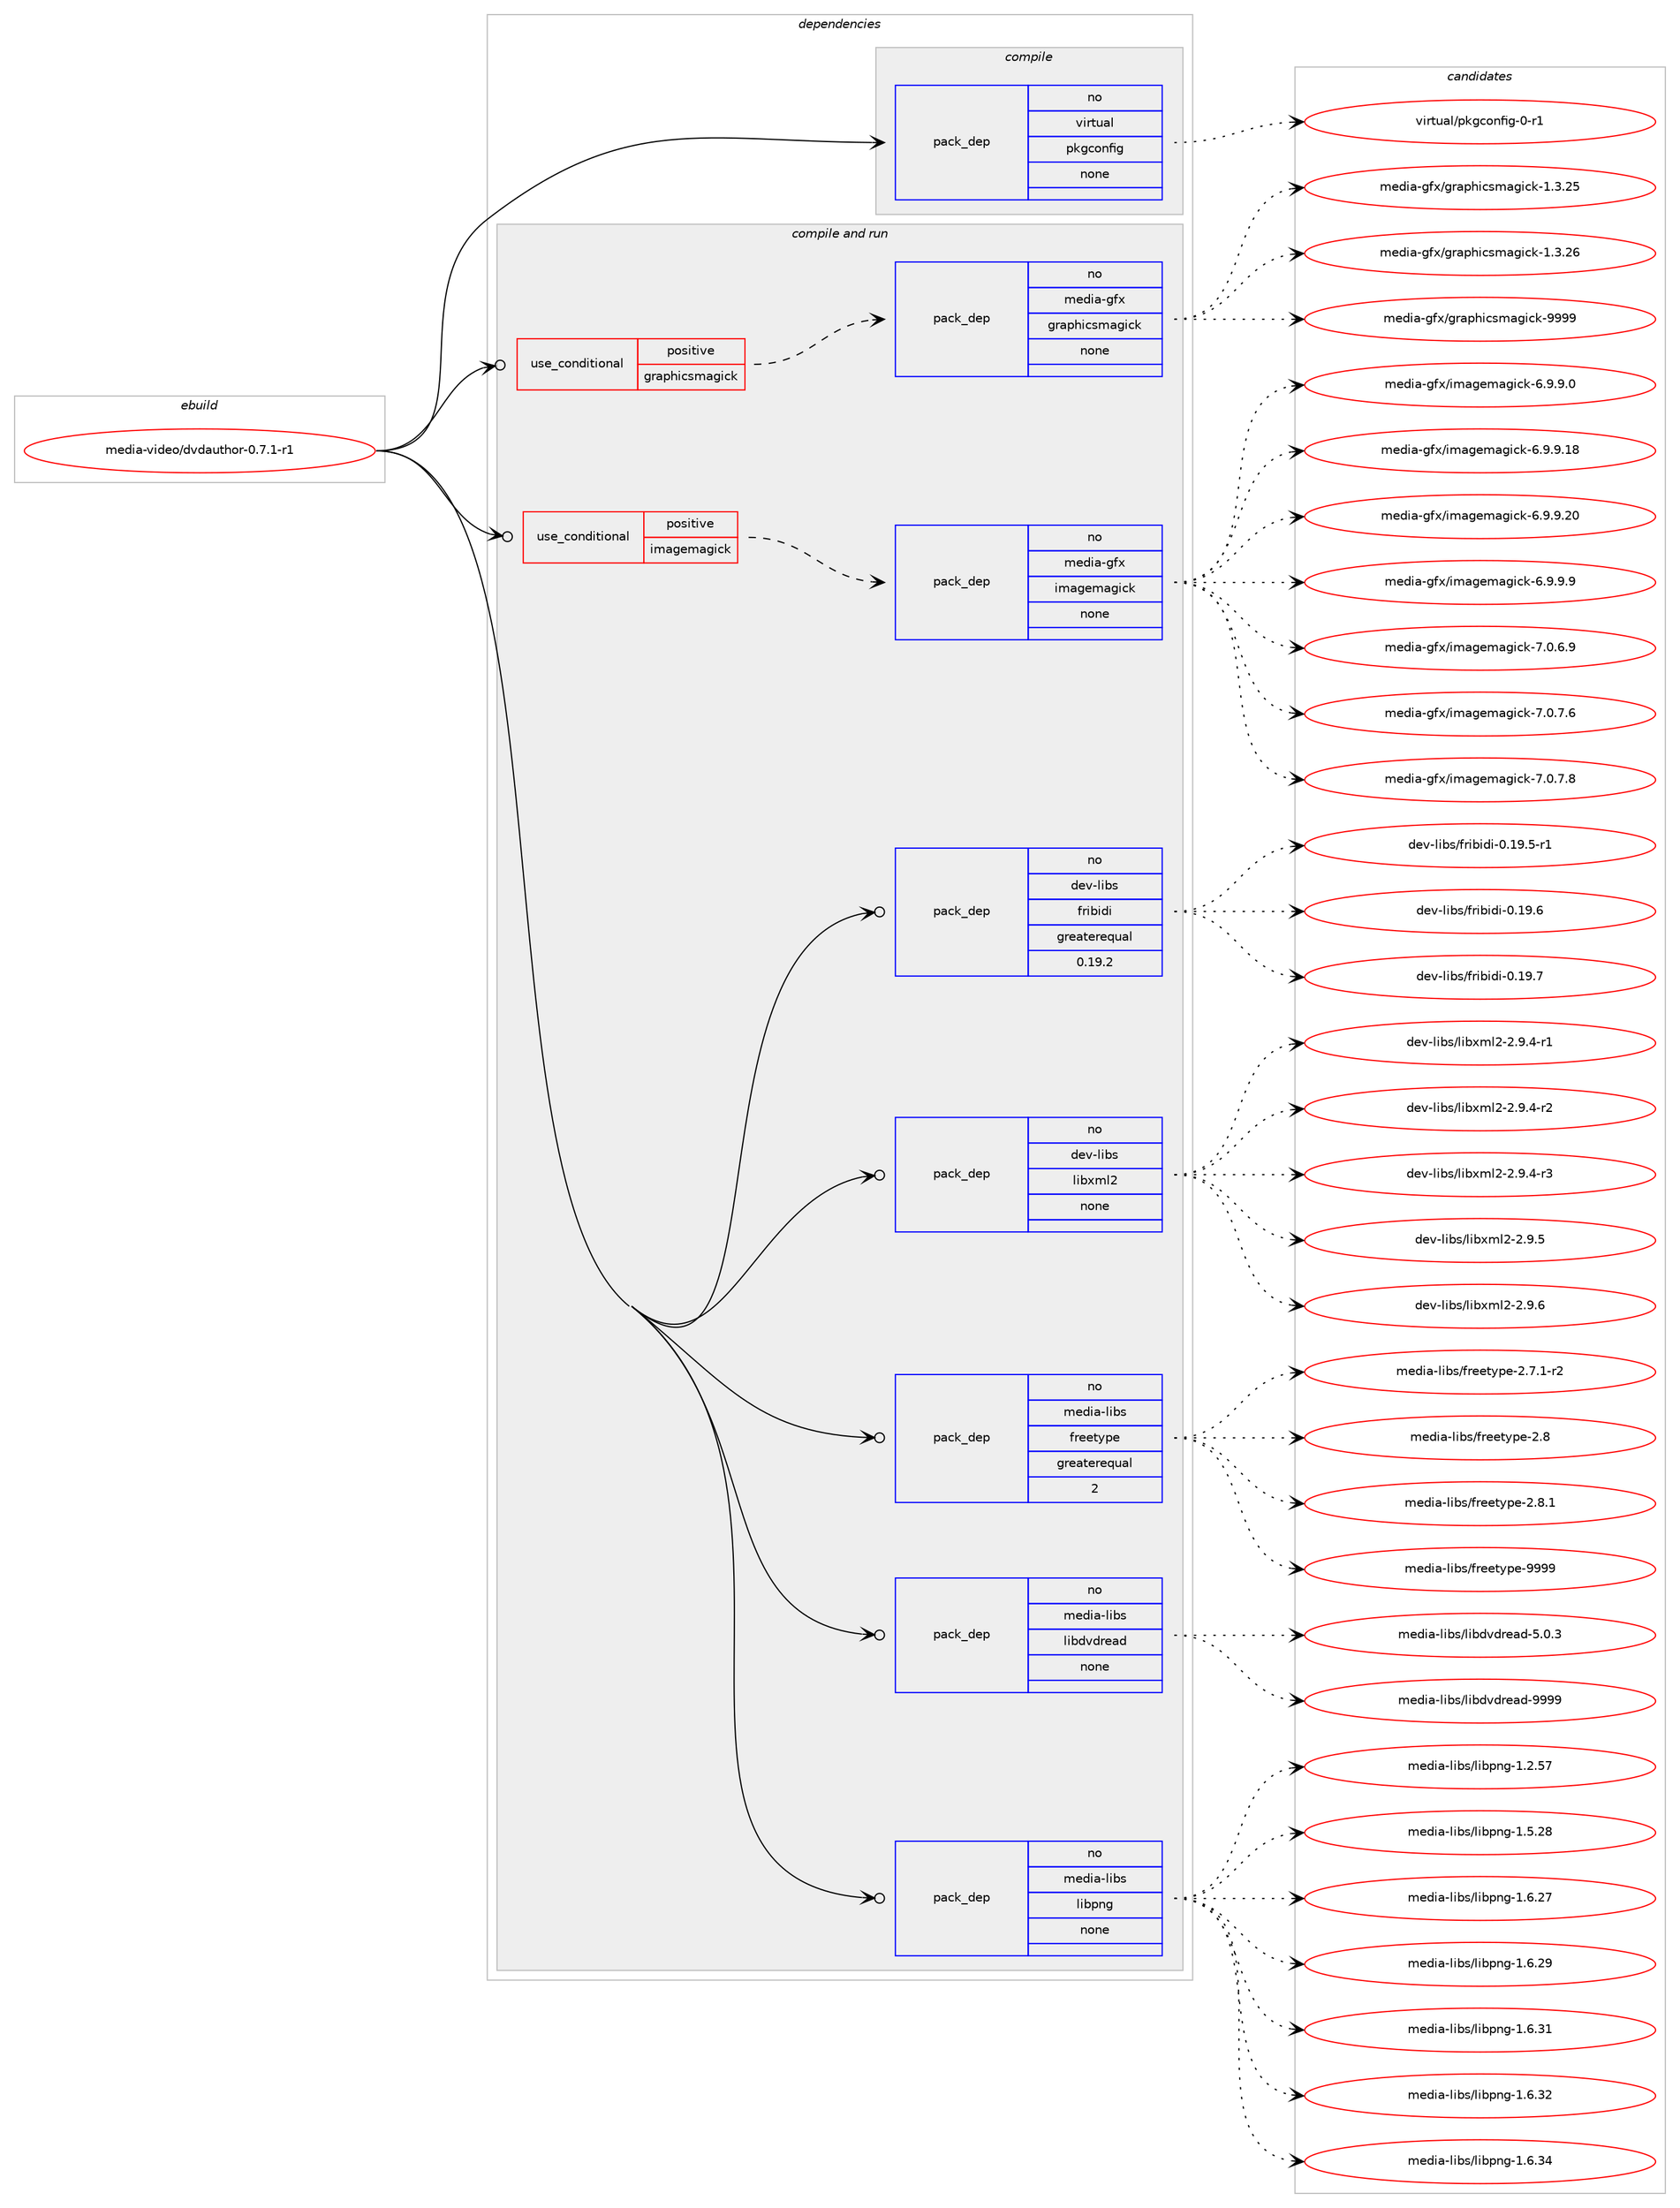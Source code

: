 digraph prolog {

# *************
# Graph options
# *************

newrank=true;
concentrate=true;
compound=true;
graph [rankdir=LR,fontname=Helvetica,fontsize=10,ranksep=1.5];#, ranksep=2.5, nodesep=0.2];
edge  [arrowhead=vee];
node  [fontname=Helvetica,fontsize=10];

# **********
# The ebuild
# **********

subgraph cluster_leftcol {
color=gray;
rank=same;
label=<<i>ebuild</i>>;
id [label="media-video/dvdauthor-0.7.1-r1", color=red, width=4, href="../media-video/dvdauthor-0.7.1-r1.svg"];
}

# ****************
# The dependencies
# ****************

subgraph cluster_midcol {
color=gray;
label=<<i>dependencies</i>>;
subgraph cluster_compile {
fillcolor="#eeeeee";
style=filled;
label=<<i>compile</i>>;
subgraph pack288353 {
dependency390312 [label=<<TABLE BORDER="0" CELLBORDER="1" CELLSPACING="0" CELLPADDING="4" WIDTH="220"><TR><TD ROWSPAN="6" CELLPADDING="30">pack_dep</TD></TR><TR><TD WIDTH="110">no</TD></TR><TR><TD>virtual</TD></TR><TR><TD>pkgconfig</TD></TR><TR><TD>none</TD></TR><TR><TD></TD></TR></TABLE>>, shape=none, color=blue];
}
id:e -> dependency390312:w [weight=20,style="solid",arrowhead="vee"];
}
subgraph cluster_compileandrun {
fillcolor="#eeeeee";
style=filled;
label=<<i>compile and run</i>>;
subgraph cond95609 {
dependency390313 [label=<<TABLE BORDER="0" CELLBORDER="1" CELLSPACING="0" CELLPADDING="4"><TR><TD ROWSPAN="3" CELLPADDING="10">use_conditional</TD></TR><TR><TD>positive</TD></TR><TR><TD>graphicsmagick</TD></TR></TABLE>>, shape=none, color=red];
subgraph pack288354 {
dependency390314 [label=<<TABLE BORDER="0" CELLBORDER="1" CELLSPACING="0" CELLPADDING="4" WIDTH="220"><TR><TD ROWSPAN="6" CELLPADDING="30">pack_dep</TD></TR><TR><TD WIDTH="110">no</TD></TR><TR><TD>media-gfx</TD></TR><TR><TD>graphicsmagick</TD></TR><TR><TD>none</TD></TR><TR><TD></TD></TR></TABLE>>, shape=none, color=blue];
}
dependency390313:e -> dependency390314:w [weight=20,style="dashed",arrowhead="vee"];
}
id:e -> dependency390313:w [weight=20,style="solid",arrowhead="odotvee"];
subgraph cond95610 {
dependency390315 [label=<<TABLE BORDER="0" CELLBORDER="1" CELLSPACING="0" CELLPADDING="4"><TR><TD ROWSPAN="3" CELLPADDING="10">use_conditional</TD></TR><TR><TD>positive</TD></TR><TR><TD>imagemagick</TD></TR></TABLE>>, shape=none, color=red];
subgraph pack288355 {
dependency390316 [label=<<TABLE BORDER="0" CELLBORDER="1" CELLSPACING="0" CELLPADDING="4" WIDTH="220"><TR><TD ROWSPAN="6" CELLPADDING="30">pack_dep</TD></TR><TR><TD WIDTH="110">no</TD></TR><TR><TD>media-gfx</TD></TR><TR><TD>imagemagick</TD></TR><TR><TD>none</TD></TR><TR><TD></TD></TR></TABLE>>, shape=none, color=blue];
}
dependency390315:e -> dependency390316:w [weight=20,style="dashed",arrowhead="vee"];
}
id:e -> dependency390315:w [weight=20,style="solid",arrowhead="odotvee"];
subgraph pack288356 {
dependency390317 [label=<<TABLE BORDER="0" CELLBORDER="1" CELLSPACING="0" CELLPADDING="4" WIDTH="220"><TR><TD ROWSPAN="6" CELLPADDING="30">pack_dep</TD></TR><TR><TD WIDTH="110">no</TD></TR><TR><TD>dev-libs</TD></TR><TR><TD>fribidi</TD></TR><TR><TD>greaterequal</TD></TR><TR><TD>0.19.2</TD></TR></TABLE>>, shape=none, color=blue];
}
id:e -> dependency390317:w [weight=20,style="solid",arrowhead="odotvee"];
subgraph pack288357 {
dependency390318 [label=<<TABLE BORDER="0" CELLBORDER="1" CELLSPACING="0" CELLPADDING="4" WIDTH="220"><TR><TD ROWSPAN="6" CELLPADDING="30">pack_dep</TD></TR><TR><TD WIDTH="110">no</TD></TR><TR><TD>dev-libs</TD></TR><TR><TD>libxml2</TD></TR><TR><TD>none</TD></TR><TR><TD></TD></TR></TABLE>>, shape=none, color=blue];
}
id:e -> dependency390318:w [weight=20,style="solid",arrowhead="odotvee"];
subgraph pack288358 {
dependency390319 [label=<<TABLE BORDER="0" CELLBORDER="1" CELLSPACING="0" CELLPADDING="4" WIDTH="220"><TR><TD ROWSPAN="6" CELLPADDING="30">pack_dep</TD></TR><TR><TD WIDTH="110">no</TD></TR><TR><TD>media-libs</TD></TR><TR><TD>freetype</TD></TR><TR><TD>greaterequal</TD></TR><TR><TD>2</TD></TR></TABLE>>, shape=none, color=blue];
}
id:e -> dependency390319:w [weight=20,style="solid",arrowhead="odotvee"];
subgraph pack288359 {
dependency390320 [label=<<TABLE BORDER="0" CELLBORDER="1" CELLSPACING="0" CELLPADDING="4" WIDTH="220"><TR><TD ROWSPAN="6" CELLPADDING="30">pack_dep</TD></TR><TR><TD WIDTH="110">no</TD></TR><TR><TD>media-libs</TD></TR><TR><TD>libdvdread</TD></TR><TR><TD>none</TD></TR><TR><TD></TD></TR></TABLE>>, shape=none, color=blue];
}
id:e -> dependency390320:w [weight=20,style="solid",arrowhead="odotvee"];
subgraph pack288360 {
dependency390321 [label=<<TABLE BORDER="0" CELLBORDER="1" CELLSPACING="0" CELLPADDING="4" WIDTH="220"><TR><TD ROWSPAN="6" CELLPADDING="30">pack_dep</TD></TR><TR><TD WIDTH="110">no</TD></TR><TR><TD>media-libs</TD></TR><TR><TD>libpng</TD></TR><TR><TD>none</TD></TR><TR><TD></TD></TR></TABLE>>, shape=none, color=blue];
}
id:e -> dependency390321:w [weight=20,style="solid",arrowhead="odotvee"];
}
subgraph cluster_run {
fillcolor="#eeeeee";
style=filled;
label=<<i>run</i>>;
}
}

# **************
# The candidates
# **************

subgraph cluster_choices {
rank=same;
color=gray;
label=<<i>candidates</i>>;

subgraph choice288353 {
color=black;
nodesep=1;
choice11810511411611797108471121071039911111010210510345484511449 [label="virtual/pkgconfig-0-r1", color=red, width=4,href="../virtual/pkgconfig-0-r1.svg"];
dependency390312:e -> choice11810511411611797108471121071039911111010210510345484511449:w [style=dotted,weight="100"];
}
subgraph choice288354 {
color=black;
nodesep=1;
choice1091011001059745103102120471031149711210410599115109971031059910745494651465053 [label="media-gfx/graphicsmagick-1.3.25", color=red, width=4,href="../media-gfx/graphicsmagick-1.3.25.svg"];
choice1091011001059745103102120471031149711210410599115109971031059910745494651465054 [label="media-gfx/graphicsmagick-1.3.26", color=red, width=4,href="../media-gfx/graphicsmagick-1.3.26.svg"];
choice109101100105974510310212047103114971121041059911510997103105991074557575757 [label="media-gfx/graphicsmagick-9999", color=red, width=4,href="../media-gfx/graphicsmagick-9999.svg"];
dependency390314:e -> choice1091011001059745103102120471031149711210410599115109971031059910745494651465053:w [style=dotted,weight="100"];
dependency390314:e -> choice1091011001059745103102120471031149711210410599115109971031059910745494651465054:w [style=dotted,weight="100"];
dependency390314:e -> choice109101100105974510310212047103114971121041059911510997103105991074557575757:w [style=dotted,weight="100"];
}
subgraph choice288355 {
color=black;
nodesep=1;
choice1091011001059745103102120471051099710310110997103105991074554465746574648 [label="media-gfx/imagemagick-6.9.9.0", color=red, width=4,href="../media-gfx/imagemagick-6.9.9.0.svg"];
choice109101100105974510310212047105109971031011099710310599107455446574657464956 [label="media-gfx/imagemagick-6.9.9.18", color=red, width=4,href="../media-gfx/imagemagick-6.9.9.18.svg"];
choice109101100105974510310212047105109971031011099710310599107455446574657465048 [label="media-gfx/imagemagick-6.9.9.20", color=red, width=4,href="../media-gfx/imagemagick-6.9.9.20.svg"];
choice1091011001059745103102120471051099710310110997103105991074554465746574657 [label="media-gfx/imagemagick-6.9.9.9", color=red, width=4,href="../media-gfx/imagemagick-6.9.9.9.svg"];
choice1091011001059745103102120471051099710310110997103105991074555464846544657 [label="media-gfx/imagemagick-7.0.6.9", color=red, width=4,href="../media-gfx/imagemagick-7.0.6.9.svg"];
choice1091011001059745103102120471051099710310110997103105991074555464846554654 [label="media-gfx/imagemagick-7.0.7.6", color=red, width=4,href="../media-gfx/imagemagick-7.0.7.6.svg"];
choice1091011001059745103102120471051099710310110997103105991074555464846554656 [label="media-gfx/imagemagick-7.0.7.8", color=red, width=4,href="../media-gfx/imagemagick-7.0.7.8.svg"];
dependency390316:e -> choice1091011001059745103102120471051099710310110997103105991074554465746574648:w [style=dotted,weight="100"];
dependency390316:e -> choice109101100105974510310212047105109971031011099710310599107455446574657464956:w [style=dotted,weight="100"];
dependency390316:e -> choice109101100105974510310212047105109971031011099710310599107455446574657465048:w [style=dotted,weight="100"];
dependency390316:e -> choice1091011001059745103102120471051099710310110997103105991074554465746574657:w [style=dotted,weight="100"];
dependency390316:e -> choice1091011001059745103102120471051099710310110997103105991074555464846544657:w [style=dotted,weight="100"];
dependency390316:e -> choice1091011001059745103102120471051099710310110997103105991074555464846554654:w [style=dotted,weight="100"];
dependency390316:e -> choice1091011001059745103102120471051099710310110997103105991074555464846554656:w [style=dotted,weight="100"];
}
subgraph choice288356 {
color=black;
nodesep=1;
choice10010111845108105981154710211410598105100105454846495746534511449 [label="dev-libs/fribidi-0.19.5-r1", color=red, width=4,href="../dev-libs/fribidi-0.19.5-r1.svg"];
choice1001011184510810598115471021141059810510010545484649574654 [label="dev-libs/fribidi-0.19.6", color=red, width=4,href="../dev-libs/fribidi-0.19.6.svg"];
choice1001011184510810598115471021141059810510010545484649574655 [label="dev-libs/fribidi-0.19.7", color=red, width=4,href="../dev-libs/fribidi-0.19.7.svg"];
dependency390317:e -> choice10010111845108105981154710211410598105100105454846495746534511449:w [style=dotted,weight="100"];
dependency390317:e -> choice1001011184510810598115471021141059810510010545484649574654:w [style=dotted,weight="100"];
dependency390317:e -> choice1001011184510810598115471021141059810510010545484649574655:w [style=dotted,weight="100"];
}
subgraph choice288357 {
color=black;
nodesep=1;
choice10010111845108105981154710810598120109108504550465746524511449 [label="dev-libs/libxml2-2.9.4-r1", color=red, width=4,href="../dev-libs/libxml2-2.9.4-r1.svg"];
choice10010111845108105981154710810598120109108504550465746524511450 [label="dev-libs/libxml2-2.9.4-r2", color=red, width=4,href="../dev-libs/libxml2-2.9.4-r2.svg"];
choice10010111845108105981154710810598120109108504550465746524511451 [label="dev-libs/libxml2-2.9.4-r3", color=red, width=4,href="../dev-libs/libxml2-2.9.4-r3.svg"];
choice1001011184510810598115471081059812010910850455046574653 [label="dev-libs/libxml2-2.9.5", color=red, width=4,href="../dev-libs/libxml2-2.9.5.svg"];
choice1001011184510810598115471081059812010910850455046574654 [label="dev-libs/libxml2-2.9.6", color=red, width=4,href="../dev-libs/libxml2-2.9.6.svg"];
dependency390318:e -> choice10010111845108105981154710810598120109108504550465746524511449:w [style=dotted,weight="100"];
dependency390318:e -> choice10010111845108105981154710810598120109108504550465746524511450:w [style=dotted,weight="100"];
dependency390318:e -> choice10010111845108105981154710810598120109108504550465746524511451:w [style=dotted,weight="100"];
dependency390318:e -> choice1001011184510810598115471081059812010910850455046574653:w [style=dotted,weight="100"];
dependency390318:e -> choice1001011184510810598115471081059812010910850455046574654:w [style=dotted,weight="100"];
}
subgraph choice288358 {
color=black;
nodesep=1;
choice109101100105974510810598115471021141011011161211121014550465546494511450 [label="media-libs/freetype-2.7.1-r2", color=red, width=4,href="../media-libs/freetype-2.7.1-r2.svg"];
choice1091011001059745108105981154710211410110111612111210145504656 [label="media-libs/freetype-2.8", color=red, width=4,href="../media-libs/freetype-2.8.svg"];
choice10910110010597451081059811547102114101101116121112101455046564649 [label="media-libs/freetype-2.8.1", color=red, width=4,href="../media-libs/freetype-2.8.1.svg"];
choice109101100105974510810598115471021141011011161211121014557575757 [label="media-libs/freetype-9999", color=red, width=4,href="../media-libs/freetype-9999.svg"];
dependency390319:e -> choice109101100105974510810598115471021141011011161211121014550465546494511450:w [style=dotted,weight="100"];
dependency390319:e -> choice1091011001059745108105981154710211410110111612111210145504656:w [style=dotted,weight="100"];
dependency390319:e -> choice10910110010597451081059811547102114101101116121112101455046564649:w [style=dotted,weight="100"];
dependency390319:e -> choice109101100105974510810598115471021141011011161211121014557575757:w [style=dotted,weight="100"];
}
subgraph choice288359 {
color=black;
nodesep=1;
choice109101100105974510810598115471081059810011810011410197100455346484651 [label="media-libs/libdvdread-5.0.3", color=red, width=4,href="../media-libs/libdvdread-5.0.3.svg"];
choice1091011001059745108105981154710810598100118100114101971004557575757 [label="media-libs/libdvdread-9999", color=red, width=4,href="../media-libs/libdvdread-9999.svg"];
dependency390320:e -> choice109101100105974510810598115471081059810011810011410197100455346484651:w [style=dotted,weight="100"];
dependency390320:e -> choice1091011001059745108105981154710810598100118100114101971004557575757:w [style=dotted,weight="100"];
}
subgraph choice288360 {
color=black;
nodesep=1;
choice109101100105974510810598115471081059811211010345494650465355 [label="media-libs/libpng-1.2.57", color=red, width=4,href="../media-libs/libpng-1.2.57.svg"];
choice109101100105974510810598115471081059811211010345494653465056 [label="media-libs/libpng-1.5.28", color=red, width=4,href="../media-libs/libpng-1.5.28.svg"];
choice109101100105974510810598115471081059811211010345494654465055 [label="media-libs/libpng-1.6.27", color=red, width=4,href="../media-libs/libpng-1.6.27.svg"];
choice109101100105974510810598115471081059811211010345494654465057 [label="media-libs/libpng-1.6.29", color=red, width=4,href="../media-libs/libpng-1.6.29.svg"];
choice109101100105974510810598115471081059811211010345494654465149 [label="media-libs/libpng-1.6.31", color=red, width=4,href="../media-libs/libpng-1.6.31.svg"];
choice109101100105974510810598115471081059811211010345494654465150 [label="media-libs/libpng-1.6.32", color=red, width=4,href="../media-libs/libpng-1.6.32.svg"];
choice109101100105974510810598115471081059811211010345494654465152 [label="media-libs/libpng-1.6.34", color=red, width=4,href="../media-libs/libpng-1.6.34.svg"];
dependency390321:e -> choice109101100105974510810598115471081059811211010345494650465355:w [style=dotted,weight="100"];
dependency390321:e -> choice109101100105974510810598115471081059811211010345494653465056:w [style=dotted,weight="100"];
dependency390321:e -> choice109101100105974510810598115471081059811211010345494654465055:w [style=dotted,weight="100"];
dependency390321:e -> choice109101100105974510810598115471081059811211010345494654465057:w [style=dotted,weight="100"];
dependency390321:e -> choice109101100105974510810598115471081059811211010345494654465149:w [style=dotted,weight="100"];
dependency390321:e -> choice109101100105974510810598115471081059811211010345494654465150:w [style=dotted,weight="100"];
dependency390321:e -> choice109101100105974510810598115471081059811211010345494654465152:w [style=dotted,weight="100"];
}
}

}
